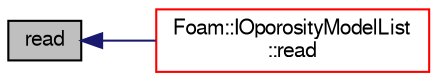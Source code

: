 digraph "read"
{
  bgcolor="transparent";
  edge [fontname="FreeSans",fontsize="10",labelfontname="FreeSans",labelfontsize="10"];
  node [fontname="FreeSans",fontsize="10",shape=record];
  rankdir="LR";
  Node638 [label="read",height=0.2,width=0.4,color="black", fillcolor="grey75", style="filled", fontcolor="black"];
  Node638 -> Node639 [dir="back",color="midnightblue",fontsize="10",style="solid",fontname="FreeSans"];
  Node639 [label="Foam::IOporosityModelList\l::read",height=0.2,width=0.4,color="red",URL="$a21914.html#af816873151ddb0126e98bb2f914d8ed5",tooltip="Read dictionary. "];
}
